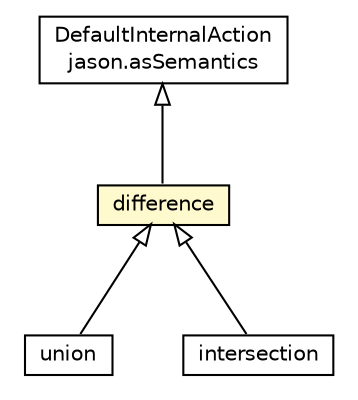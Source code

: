#!/usr/local/bin/dot
#
# Class diagram 
# Generated by UMLGraph version R5_6_6-1-g9240c4 (http://www.umlgraph.org/)
#

digraph G {
	edge [fontname="Helvetica",fontsize=10,labelfontname="Helvetica",labelfontsize=10];
	node [fontname="Helvetica",fontsize=10,shape=plaintext];
	nodesep=0.25;
	ranksep=0.5;
	// jason.asSemantics.DefaultInternalAction
	c59608 [label=<<table title="jason.asSemantics.DefaultInternalAction" border="0" cellborder="1" cellspacing="0" cellpadding="2" port="p" href="../asSemantics/DefaultInternalAction.html">
		<tr><td><table border="0" cellspacing="0" cellpadding="1">
<tr><td align="center" balign="center"> DefaultInternalAction </td></tr>
<tr><td align="center" balign="center"> jason.asSemantics </td></tr>
		</table></td></tr>
		</table>>, URL="../asSemantics/DefaultInternalAction.html", fontname="Helvetica", fontcolor="black", fontsize=10.0];
	// jason.stdlib.union
	c59772 [label=<<table title="jason.stdlib.union" border="0" cellborder="1" cellspacing="0" cellpadding="2" port="p" href="./union.html">
		<tr><td><table border="0" cellspacing="0" cellpadding="1">
<tr><td align="center" balign="center"> union </td></tr>
		</table></td></tr>
		</table>>, URL="./union.html", fontname="Helvetica", fontcolor="black", fontsize=10.0];
	// jason.stdlib.intersection
	c59812 [label=<<table title="jason.stdlib.intersection" border="0" cellborder="1" cellspacing="0" cellpadding="2" port="p" href="./intersection.html">
		<tr><td><table border="0" cellspacing="0" cellpadding="1">
<tr><td align="center" balign="center"> intersection </td></tr>
		</table></td></tr>
		</table>>, URL="./intersection.html", fontname="Helvetica", fontcolor="black", fontsize=10.0];
	// jason.stdlib.difference
	c59828 [label=<<table title="jason.stdlib.difference" border="0" cellborder="1" cellspacing="0" cellpadding="2" port="p" bgcolor="lemonChiffon" href="./difference.html">
		<tr><td><table border="0" cellspacing="0" cellpadding="1">
<tr><td align="center" balign="center"> difference </td></tr>
		</table></td></tr>
		</table>>, URL="./difference.html", fontname="Helvetica", fontcolor="black", fontsize=10.0];
	//jason.stdlib.union extends jason.stdlib.difference
	c59828:p -> c59772:p [dir=back,arrowtail=empty];
	//jason.stdlib.intersection extends jason.stdlib.difference
	c59828:p -> c59812:p [dir=back,arrowtail=empty];
	//jason.stdlib.difference extends jason.asSemantics.DefaultInternalAction
	c59608:p -> c59828:p [dir=back,arrowtail=empty];
}

